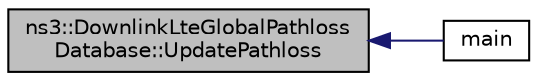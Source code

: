 digraph "ns3::DownlinkLteGlobalPathlossDatabase::UpdatePathloss"
{
  edge [fontname="Helvetica",fontsize="10",labelfontname="Helvetica",labelfontsize="10"];
  node [fontname="Helvetica",fontsize="10",shape=record];
  rankdir="LR";
  Node1 [label="ns3::DownlinkLteGlobalPathloss\lDatabase::UpdatePathloss",height=0.2,width=0.4,color="black", fillcolor="grey75", style="filled", fontcolor="black"];
  Node1 -> Node2 [dir="back",color="midnightblue",fontsize="10",style="solid"];
  Node2 [label="main",height=0.2,width=0.4,color="black", fillcolor="white", style="filled",URL="$d3/d5b/lena-pathloss-traces_8cc.html#a0ddf1224851353fc92bfbff6f499fa97"];
}
